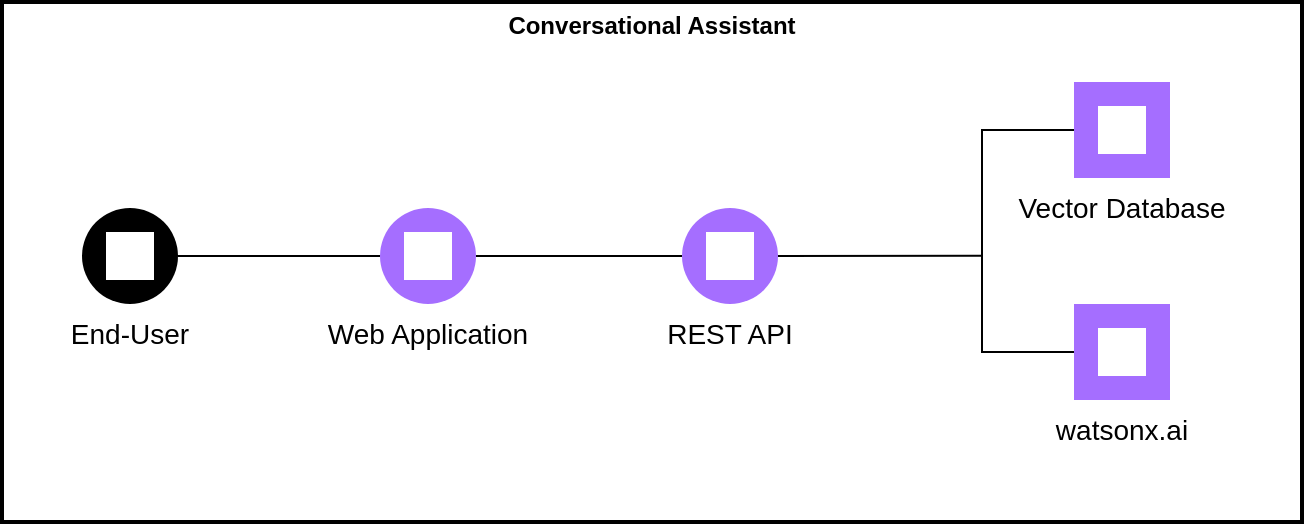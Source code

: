 <mxfile version="26.2.2">
  <diagram name="no-watson" id="TaEqysoNZxIJhuxPsZkW">
    <mxGraphModel dx="954" dy="1251" grid="0" gridSize="10" guides="1" tooltips="1" connect="1" arrows="1" fold="1" page="1" pageScale="1" pageWidth="1200" pageHeight="1600" math="0" shadow="0">
      <root>
        <mxCell id="J47Reuz6JDjN8YAeEeK1-0" />
        <mxCell id="J47Reuz6JDjN8YAeEeK1-1" parent="J47Reuz6JDjN8YAeEeK1-0" />
        <mxCell id="zSXT8F40Zouhoxlw1Eg8-42" value="" style="group" parent="J47Reuz6JDjN8YAeEeK1-1" vertex="1" connectable="0">
          <mxGeometry x="310" y="610" width="650" height="260" as="geometry" />
        </mxCell>
        <mxCell id="zSXT8F40Zouhoxlw1Eg8-20" value="Conversational Assistant" style="fontStyle=1;verticalAlign=top;align=center;spacingTop=-2;fillColor=none;rounded=0;whiteSpace=wrap;html=1;strokeColor=light-dark(#000000, #6692ce);strokeWidth=2;dashed=0;container=0;collapsible=0;expand=0;recursiveResize=0;" parent="zSXT8F40Zouhoxlw1Eg8-42" vertex="1">
          <mxGeometry width="650" height="260" as="geometry" />
        </mxCell>
        <mxCell id="zSXT8F40Zouhoxlw1Eg8-30" value="REST API" style="shape=ellipse;fillColor=#A56EFF;aspect=fixed;resizable=0;labelPosition=center;verticalLabelPosition=bottom;align=center;verticalAlign=top;strokeColor=none;fontSize=14;" parent="zSXT8F40Zouhoxlw1Eg8-42" vertex="1">
          <mxGeometry x="340" y="103" width="48" height="48" as="geometry" />
        </mxCell>
        <mxCell id="zSXT8F40Zouhoxlw1Eg8-31" value="" style="fillColor=#ffffff;strokeColor=none;dashed=0;outlineConnect=0;html=1;labelPosition=center;verticalLabelPosition=bottom;verticalAlign=top;part=1;movable=0;resizable=0;rotatable=0;shape=mxgraph.ibm_cloud.application" parent="zSXT8F40Zouhoxlw1Eg8-30" vertex="1">
          <mxGeometry width="24" height="24" relative="1" as="geometry">
            <mxPoint x="12" y="12" as="offset" />
          </mxGeometry>
        </mxCell>
        <mxCell id="zSXT8F40Zouhoxlw1Eg8-37" value="" style="endArrow=none;html=1;rounded=0;exitX=1;exitY=0.5;exitDx=0;exitDy=0;entryX=0;entryY=0.5;entryDx=0;entryDy=0;" parent="zSXT8F40Zouhoxlw1Eg8-42" source="zSXT8F40Zouhoxlw1Eg8-28" target="zSXT8F40Zouhoxlw1Eg8-30" edge="1">
          <mxGeometry width="50" height="50" relative="1" as="geometry">
            <mxPoint x="310" y="80" as="sourcePoint" />
            <mxPoint x="360" y="30" as="targetPoint" />
          </mxGeometry>
        </mxCell>
        <mxCell id="zSXT8F40Zouhoxlw1Eg8-38" value="" style="endArrow=none;html=1;rounded=0;exitX=1;exitY=0.5;exitDx=0;exitDy=0;entryX=0.641;entryY=0.488;entryDx=0;entryDy=0;entryPerimeter=0;" parent="zSXT8F40Zouhoxlw1Eg8-42" source="zSXT8F40Zouhoxlw1Eg8-30" edge="1">
          <mxGeometry width="50" height="50" relative="1" as="geometry">
            <mxPoint x="400" y="120" as="sourcePoint" />
            <mxPoint x="489.99" y="126.88" as="targetPoint" />
          </mxGeometry>
        </mxCell>
        <mxCell id="zSXT8F40Zouhoxlw1Eg8-40" value="" style="endArrow=none;html=1;rounded=0;entryX=0;entryY=0.5;entryDx=0;entryDy=0;" parent="zSXT8F40Zouhoxlw1Eg8-42" target="zSXT8F40Zouhoxlw1Eg8-32" edge="1">
          <mxGeometry width="50" height="50" relative="1" as="geometry">
            <mxPoint x="490" y="130" as="sourcePoint" />
            <mxPoint x="360" y="30" as="targetPoint" />
            <Array as="points">
              <mxPoint x="490" y="64" />
            </Array>
          </mxGeometry>
        </mxCell>
        <mxCell id="zSXT8F40Zouhoxlw1Eg8-41" value="" style="endArrow=none;html=1;rounded=0;entryX=0;entryY=0.5;entryDx=0;entryDy=0;" parent="zSXT8F40Zouhoxlw1Eg8-42" target="zSXT8F40Zouhoxlw1Eg8-34" edge="1">
          <mxGeometry width="50" height="50" relative="1" as="geometry">
            <mxPoint x="490" y="120" as="sourcePoint" />
            <mxPoint x="360" y="20" as="targetPoint" />
            <Array as="points">
              <mxPoint x="490" y="175" />
            </Array>
          </mxGeometry>
        </mxCell>
        <mxCell id="zSXT8F40Zouhoxlw1Eg8-34" value="watsonx.ai" style="shape=rect;fillColor=#A56EFF;aspect=fixed;resizable=0;labelPosition=center;verticalLabelPosition=bottom;align=center;verticalAlign=top;strokeColor=none;fontSize=14;" parent="zSXT8F40Zouhoxlw1Eg8-42" vertex="1">
          <mxGeometry x="536" y="151" width="48" height="48" as="geometry" />
        </mxCell>
        <mxCell id="zSXT8F40Zouhoxlw1Eg8-35" value="" style="fillColor=#ffffff;strokeColor=none;dashed=0;outlineConnect=0;html=1;labelPosition=center;verticalLabelPosition=bottom;verticalAlign=top;part=1;movable=0;resizable=0;rotatable=0;shape=mxgraph.ibm_cloud.watsonx-ai" parent="zSXT8F40Zouhoxlw1Eg8-34" vertex="1">
          <mxGeometry width="24" height="24" relative="1" as="geometry">
            <mxPoint x="12" y="12" as="offset" />
          </mxGeometry>
        </mxCell>
        <mxCell id="zSXT8F40Zouhoxlw1Eg8-32" value="Vector Database" style="shape=rect;fillColor=#A56EFF;aspect=fixed;resizable=0;labelPosition=center;verticalLabelPosition=bottom;align=center;verticalAlign=top;strokeColor=none;fontSize=14;" parent="zSXT8F40Zouhoxlw1Eg8-42" vertex="1">
          <mxGeometry x="536" y="40" width="48" height="48" as="geometry" />
        </mxCell>
        <mxCell id="zSXT8F40Zouhoxlw1Eg8-33" value="" style="fillColor=#ffffff;strokeColor=none;dashed=0;outlineConnect=0;html=1;labelPosition=center;verticalLabelPosition=bottom;verticalAlign=top;part=1;movable=0;resizable=0;rotatable=0;shape=mxgraph.ibm_cloud.ibm-watson--discovery" parent="zSXT8F40Zouhoxlw1Eg8-32" vertex="1">
          <mxGeometry width="24" height="24" relative="1" as="geometry">
            <mxPoint x="12" y="12" as="offset" />
          </mxGeometry>
        </mxCell>
        <mxCell id="zSXT8F40Zouhoxlw1Eg8-21" value="End-User" style="shape=ellipse;fillColor=#000000;aspect=fixed;resizable=0;labelPosition=center;verticalLabelPosition=bottom;align=center;verticalAlign=top;strokeColor=none;fontSize=14;" parent="zSXT8F40Zouhoxlw1Eg8-42" vertex="1">
          <mxGeometry x="40" y="103" width="48" height="48" as="geometry" />
        </mxCell>
        <mxCell id="zSXT8F40Zouhoxlw1Eg8-22" value="" style="fillColor=#ffffff;strokeColor=none;dashed=0;outlineConnect=0;html=1;labelPosition=center;verticalLabelPosition=bottom;verticalAlign=top;part=1;movable=0;resizable=0;rotatable=0;shape=mxgraph.ibm_cloud.user" parent="zSXT8F40Zouhoxlw1Eg8-21" vertex="1">
          <mxGeometry width="24" height="24" relative="1" as="geometry">
            <mxPoint x="12" y="12" as="offset" />
          </mxGeometry>
        </mxCell>
        <mxCell id="zSXT8F40Zouhoxlw1Eg8-28" value="Web Application" style="shape=ellipse;fillColor=#A56EFF;aspect=fixed;resizable=0;labelPosition=center;verticalLabelPosition=bottom;align=center;verticalAlign=top;strokeColor=none;fontSize=14;" parent="zSXT8F40Zouhoxlw1Eg8-42" vertex="1">
          <mxGeometry x="189" y="103" width="48" height="48" as="geometry" />
        </mxCell>
        <mxCell id="zSXT8F40Zouhoxlw1Eg8-29" value="" style="fillColor=#ffffff;strokeColor=none;dashed=0;outlineConnect=0;html=1;labelPosition=center;verticalLabelPosition=bottom;verticalAlign=top;part=1;movable=0;resizable=0;rotatable=0;shape=mxgraph.ibm_cloud.application--web" parent="zSXT8F40Zouhoxlw1Eg8-28" vertex="1">
          <mxGeometry width="24" height="24" relative="1" as="geometry">
            <mxPoint x="12" y="12" as="offset" />
          </mxGeometry>
        </mxCell>
        <mxCell id="zSXT8F40Zouhoxlw1Eg8-36" value="" style="endArrow=none;html=1;rounded=0;exitX=1;exitY=0.5;exitDx=0;exitDy=0;entryX=0;entryY=0.5;entryDx=0;entryDy=0;" parent="zSXT8F40Zouhoxlw1Eg8-42" source="zSXT8F40Zouhoxlw1Eg8-21" target="zSXT8F40Zouhoxlw1Eg8-28" edge="1">
          <mxGeometry width="50" height="50" relative="1" as="geometry">
            <mxPoint x="310" y="80" as="sourcePoint" />
            <mxPoint x="360" y="30" as="targetPoint" />
          </mxGeometry>
        </mxCell>
      </root>
    </mxGraphModel>
  </diagram>
</mxfile>

